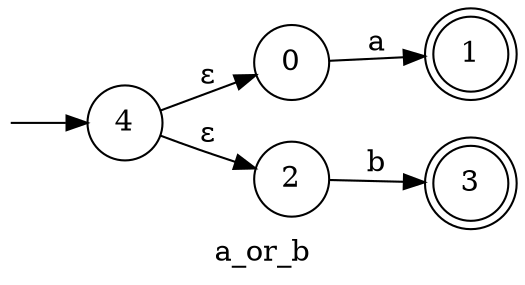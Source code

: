 digraph finite_state_machine {
  rankdir=LR;  
  size="8,5"  label="a_or_b"  node [shape = doublecircle]; "1" "3";
  node [shape = circle];
  __I__ [label="", style=invis, width=0]
  __I__ -> "4"
  "4" -> "0" [label = ε];
  "4" -> "2" [label = ε];
  "0" -> "1" [label = a];
  "2" -> "3" [label = b];
}
